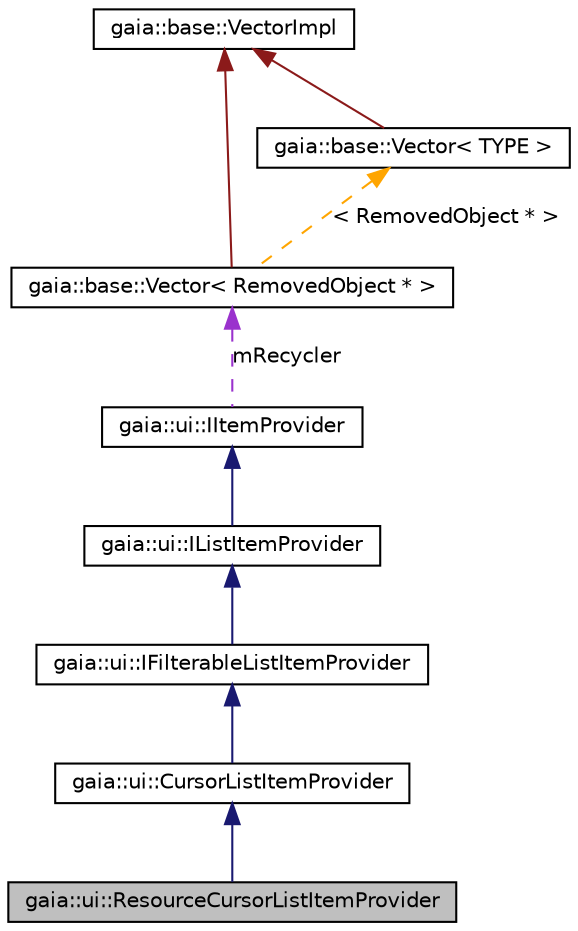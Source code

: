 digraph G
{
  edge [fontname="Helvetica",fontsize="10",labelfontname="Helvetica",labelfontsize="10"];
  node [fontname="Helvetica",fontsize="10",shape=record];
  Node1 [label="gaia::ui::ResourceCursorListItemProvider",height=0.2,width=0.4,color="black", fillcolor="grey75", style="filled" fontcolor="black"];
  Node2 -> Node1 [dir=back,color="midnightblue",fontsize="10",style="solid",fontname="Helvetica"];
  Node2 [label="gaia::ui::CursorListItemProvider",height=0.2,width=0.4,color="black", fillcolor="white", style="filled",URL="$dc/dbe/classgaia_1_1ui_1_1_cursor_list_item_provider.html",tooltip="ListItemProvider that exposes data from a Cursor  to a ListWidget  widget."];
  Node3 -> Node2 [dir=back,color="midnightblue",fontsize="10",style="solid",fontname="Helvetica"];
  Node3 [label="gaia::ui::IFilterableListItemProvider",height=0.2,width=0.4,color="black", fillcolor="white", style="filled",URL="$d3/dad/classgaia_1_1ui_1_1_i_filterable_list_item_provider.html",tooltip="Defines a filterable listitem provider."];
  Node4 -> Node3 [dir=back,color="midnightblue",fontsize="10",style="solid",fontname="Helvetica"];
  Node4 [label="gaia::ui::IListItemProvider",height=0.2,width=0.4,color="black", fillcolor="white", style="filled",URL="$da/d2d/classgaia_1_1ui_1_1_i_list_item_provider.html",tooltip="Extended Adapter that is the bridge between a ListView and the data that backs the list..."];
  Node5 -> Node4 [dir=back,color="midnightblue",fontsize="10",style="solid",fontname="Helvetica"];
  Node5 [label="gaia::ui::IItemProvider",height=0.2,width=0.4,color="black", fillcolor="white", style="filled",URL="$d3/df2/classgaia_1_1ui_1_1_i_item_provider.html",tooltip="An IItemProvider object acts as a bridge between an ListWidget and the underlying data for that widge..."];
  Node6 -> Node5 [dir=back,color="darkorchid3",fontsize="10",style="dashed",label="mRecycler",fontname="Helvetica"];
  Node6 [label="gaia::base::Vector\< RemovedObject * \>",height=0.2,width=0.4,color="black", fillcolor="white", style="filled",URL="$df/d5d/classgaia_1_1base_1_1_vector.html"];
  Node7 -> Node6 [dir=back,color="firebrick4",fontsize="10",style="solid",fontname="Helvetica"];
  Node7 [label="gaia::base::VectorImpl",height=0.2,width=0.4,color="black", fillcolor="white", style="filled",URL="$d0/d21/classgaia_1_1base_1_1_vector_impl.html",tooltip="Implements vector data structure equipped with copy-on-write mechanism."];
  Node8 -> Node6 [dir=back,color="orange",fontsize="10",style="dashed",label="\< RemovedObject * \>",fontname="Helvetica"];
  Node8 [label="gaia::base::Vector\< TYPE \>",height=0.2,width=0.4,color="black", fillcolor="white", style="filled",URL="$df/d5d/classgaia_1_1base_1_1_vector.html",tooltip="This class implements the vector data structure."];
  Node7 -> Node8 [dir=back,color="firebrick4",fontsize="10",style="solid",fontname="Helvetica"];
}
